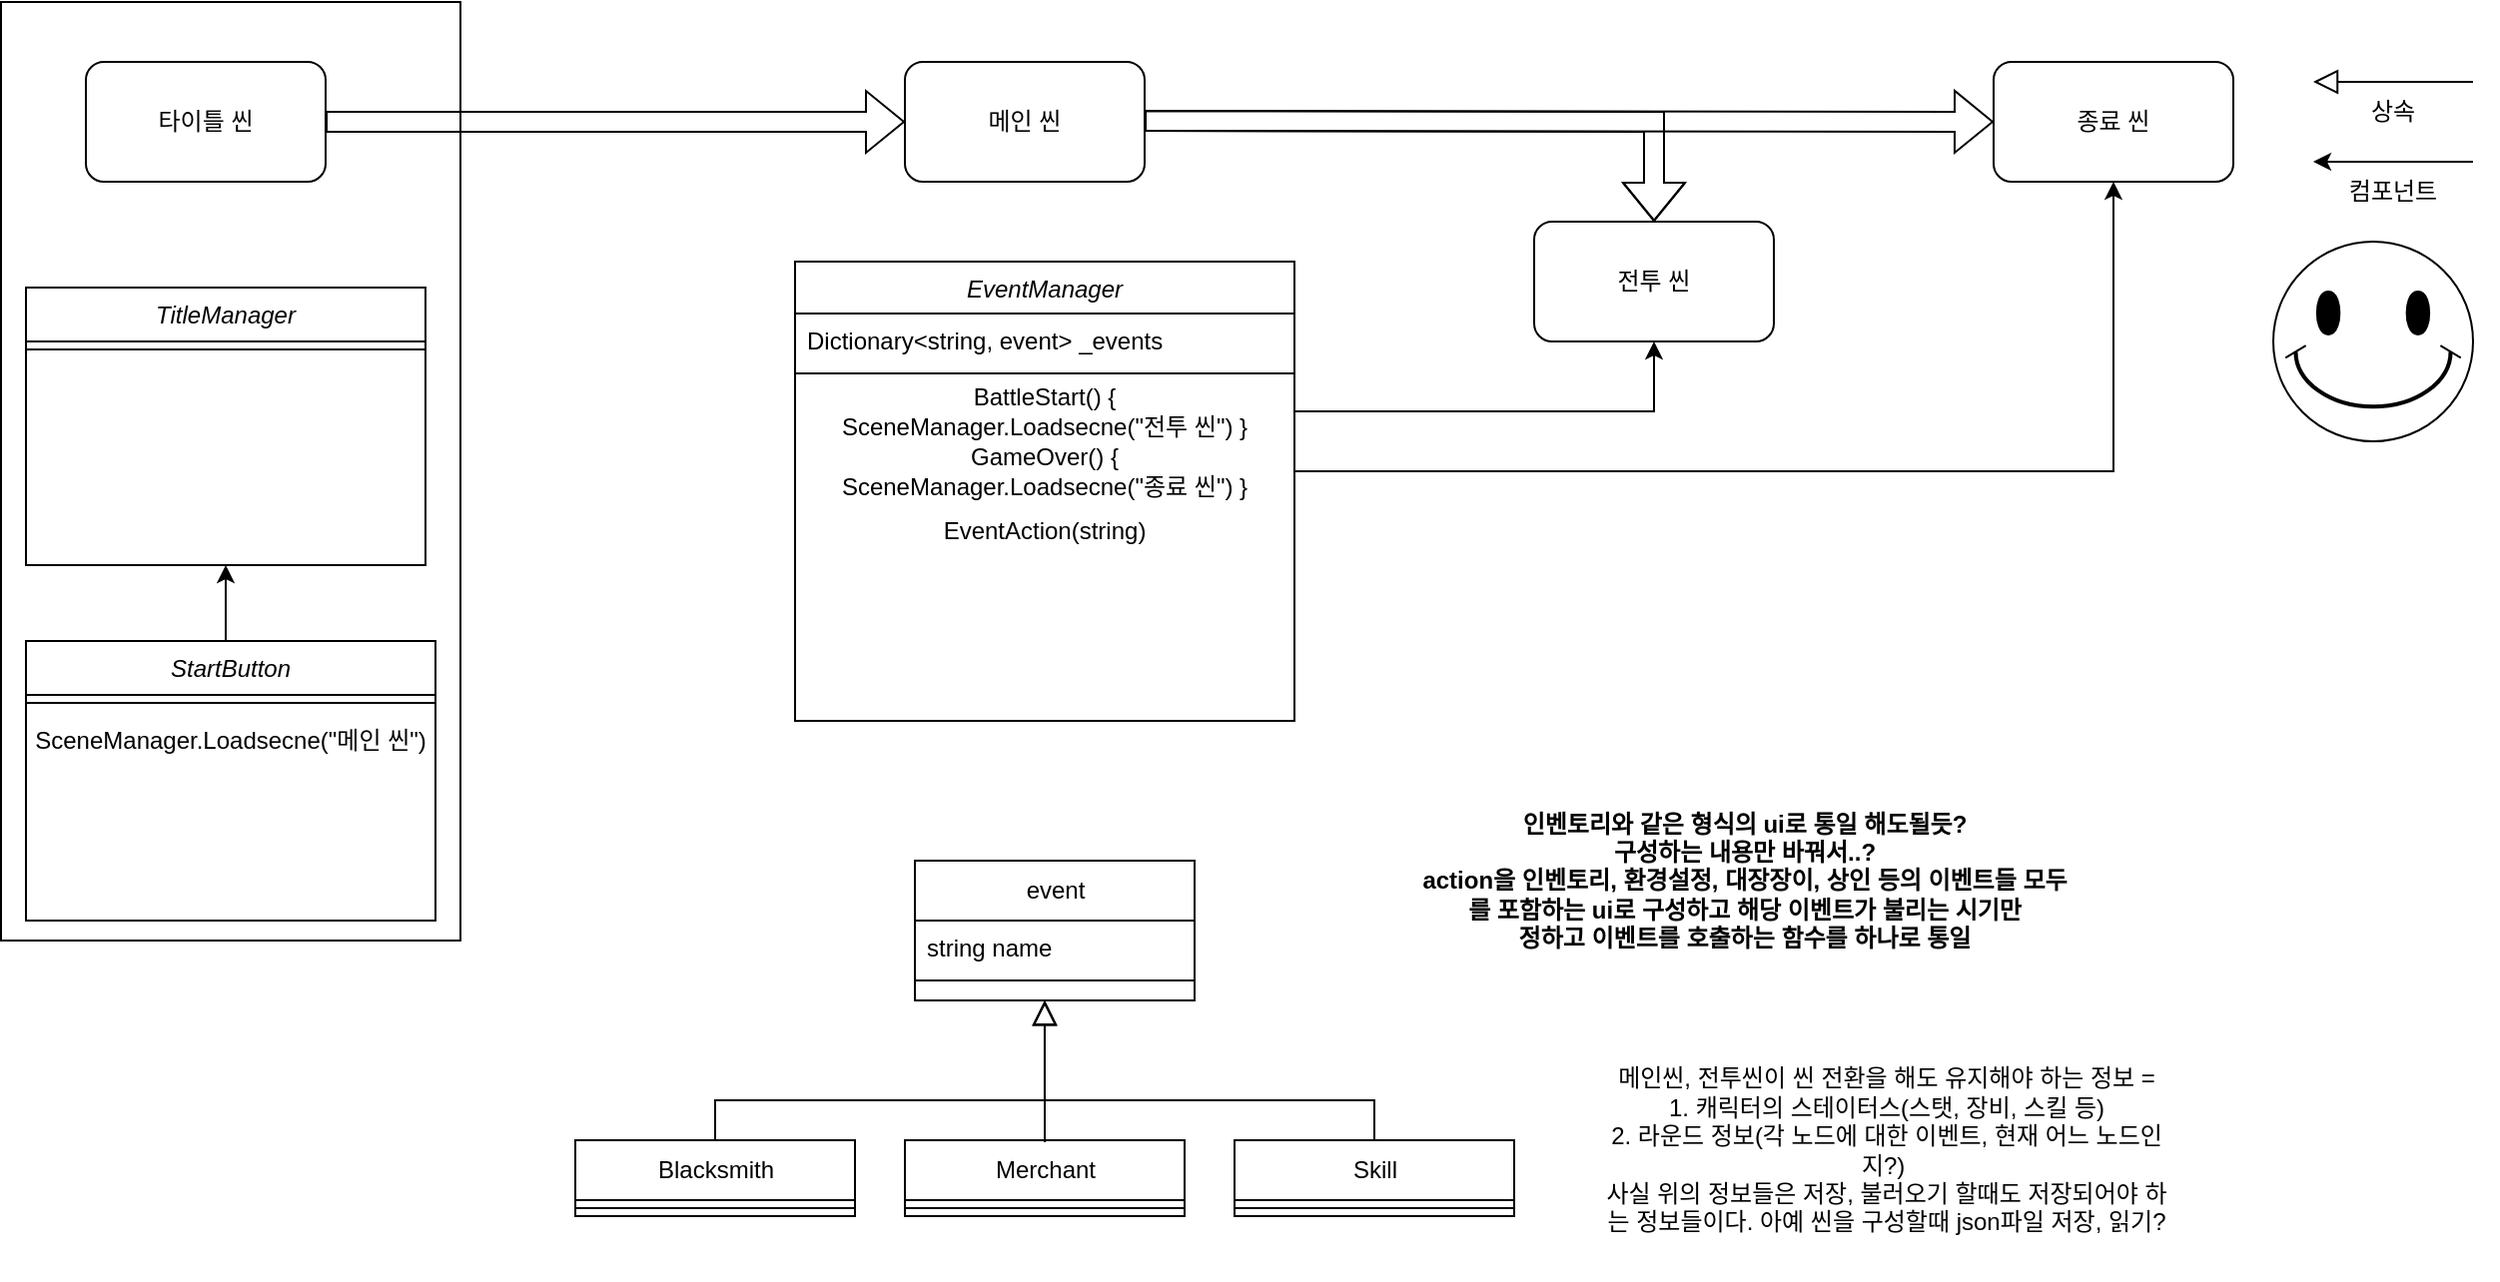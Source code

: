 <mxfile version="21.2.1" type="github">
  <diagram id="C5RBs43oDa-KdzZeNtuy" name="Page-1">
    <mxGraphModel dx="2629" dy="2066" grid="1" gridSize="10" guides="1" tooltips="1" connect="1" arrows="1" fold="1" page="1" pageScale="1" pageWidth="827" pageHeight="1169" math="0" shadow="0">
      <root>
        <mxCell id="WIyWlLk6GJQsqaUBKTNV-0" />
        <mxCell id="WIyWlLk6GJQsqaUBKTNV-1" parent="WIyWlLk6GJQsqaUBKTNV-0" />
        <mxCell id="Y8M9MO8NN97qPmSPEtLH-23" value="" style="rounded=0;whiteSpace=wrap;html=1;fontFamily=Helvetica;fontSize=12;fontColor=default;fillColor=none;gradientColor=none;" parent="WIyWlLk6GJQsqaUBKTNV-1" vertex="1">
          <mxGeometry x="-757.5" y="-960" width="230" height="470" as="geometry" />
        </mxCell>
        <mxCell id="zkfFHV4jXpPFQw0GAbJ--0" value="EventManager" style="swimlane;fontStyle=2;align=center;verticalAlign=top;childLayout=stackLayout;horizontal=1;startSize=26;horizontalStack=0;resizeParent=1;resizeLast=0;collapsible=1;marginBottom=0;rounded=0;shadow=0;strokeWidth=1;" parent="WIyWlLk6GJQsqaUBKTNV-1" vertex="1">
          <mxGeometry x="-360" y="-830" width="250" height="230" as="geometry">
            <mxRectangle x="230" y="140" width="160" height="26" as="alternateBounds" />
          </mxGeometry>
        </mxCell>
        <mxCell id="zkfFHV4jXpPFQw0GAbJ--7" value="Dictionary&lt;string, event&gt; _events" style="text;align=left;verticalAlign=top;spacingLeft=4;spacingRight=4;overflow=hidden;rotatable=0;points=[[0,0.5],[1,0.5]];portConstraint=eastwest;" parent="zkfFHV4jXpPFQw0GAbJ--0" vertex="1">
          <mxGeometry y="26" width="250" height="26" as="geometry" />
        </mxCell>
        <mxCell id="zkfFHV4jXpPFQw0GAbJ--4" value="" style="line;html=1;strokeWidth=1;align=left;verticalAlign=middle;spacingTop=-1;spacingLeft=3;spacingRight=3;rotatable=0;labelPosition=right;points=[];portConstraint=eastwest;" parent="zkfFHV4jXpPFQw0GAbJ--0" vertex="1">
          <mxGeometry y="52" width="250" height="8" as="geometry" />
        </mxCell>
        <mxCell id="Y8M9MO8NN97qPmSPEtLH-46" value="BattleStart() {&lt;br&gt;SceneManager.Loadsecne(&quot;전투 씬&quot;) }" style="text;html=1;strokeColor=none;fillColor=none;align=center;verticalAlign=middle;whiteSpace=wrap;rounded=0;" parent="zkfFHV4jXpPFQw0GAbJ--0" vertex="1">
          <mxGeometry y="60" width="250" height="30" as="geometry" />
        </mxCell>
        <mxCell id="Y8M9MO8NN97qPmSPEtLH-48" value="GameOver() {&lt;br&gt;SceneManager.Loadsecne(&quot;종료 씬&quot;) }" style="text;html=1;strokeColor=none;fillColor=none;align=center;verticalAlign=middle;whiteSpace=wrap;rounded=0;" parent="zkfFHV4jXpPFQw0GAbJ--0" vertex="1">
          <mxGeometry y="90" width="250" height="30" as="geometry" />
        </mxCell>
        <mxCell id="Y8M9MO8NN97qPmSPEtLH-54" value="EventAction(string)" style="text;html=1;strokeColor=none;fillColor=none;align=center;verticalAlign=middle;whiteSpace=wrap;rounded=0;" parent="zkfFHV4jXpPFQw0GAbJ--0" vertex="1">
          <mxGeometry y="120" width="250" height="30" as="geometry" />
        </mxCell>
        <mxCell id="Y8M9MO8NN97qPmSPEtLH-1" value="" style="rounded=1;whiteSpace=wrap;html=1;" parent="WIyWlLk6GJQsqaUBKTNV-1" vertex="1">
          <mxGeometry x="-715" y="-930" width="120" height="60" as="geometry" />
        </mxCell>
        <mxCell id="Y8M9MO8NN97qPmSPEtLH-2" value="타이틀 씬" style="text;html=1;strokeColor=none;fillColor=none;align=center;verticalAlign=middle;whiteSpace=wrap;rounded=0;" parent="WIyWlLk6GJQsqaUBKTNV-1" vertex="1">
          <mxGeometry x="-715" y="-930" width="120" height="60" as="geometry" />
        </mxCell>
        <mxCell id="Y8M9MO8NN97qPmSPEtLH-5" value="" style="rounded=1;whiteSpace=wrap;html=1;" parent="WIyWlLk6GJQsqaUBKTNV-1" vertex="1">
          <mxGeometry x="-305" y="-930" width="120" height="60" as="geometry" />
        </mxCell>
        <mxCell id="Y8M9MO8NN97qPmSPEtLH-6" value="메인 씬" style="text;html=1;strokeColor=none;fillColor=none;align=center;verticalAlign=middle;whiteSpace=wrap;rounded=0;" parent="WIyWlLk6GJQsqaUBKTNV-1" vertex="1">
          <mxGeometry x="-305" y="-930" width="120" height="60" as="geometry" />
        </mxCell>
        <mxCell id="Y8M9MO8NN97qPmSPEtLH-7" value="" style="rounded=1;whiteSpace=wrap;html=1;" parent="WIyWlLk6GJQsqaUBKTNV-1" vertex="1">
          <mxGeometry x="240" y="-930" width="120" height="60" as="geometry" />
        </mxCell>
        <mxCell id="Y8M9MO8NN97qPmSPEtLH-8" value="종료 씬" style="text;html=1;strokeColor=none;fillColor=none;align=center;verticalAlign=middle;whiteSpace=wrap;rounded=0;" parent="WIyWlLk6GJQsqaUBKTNV-1" vertex="1">
          <mxGeometry x="240" y="-930" width="120" height="60" as="geometry" />
        </mxCell>
        <mxCell id="Y8M9MO8NN97qPmSPEtLH-9" value="" style="rounded=1;whiteSpace=wrap;html=1;" parent="WIyWlLk6GJQsqaUBKTNV-1" vertex="1">
          <mxGeometry x="10" y="-850" width="120" height="60" as="geometry" />
        </mxCell>
        <mxCell id="Y8M9MO8NN97qPmSPEtLH-10" value="전투 씬" style="text;html=1;strokeColor=none;fillColor=none;align=center;verticalAlign=middle;whiteSpace=wrap;rounded=0;" parent="WIyWlLk6GJQsqaUBKTNV-1" vertex="1">
          <mxGeometry x="10" y="-850" width="120" height="60" as="geometry" />
        </mxCell>
        <mxCell id="Y8M9MO8NN97qPmSPEtLH-14" value="TitleManager" style="swimlane;fontStyle=2;align=center;verticalAlign=top;childLayout=stackLayout;horizontal=1;startSize=27;horizontalStack=0;resizeParent=1;resizeLast=0;collapsible=1;marginBottom=0;rounded=0;shadow=0;strokeWidth=1;" parent="WIyWlLk6GJQsqaUBKTNV-1" vertex="1">
          <mxGeometry x="-745" y="-817" width="200" height="139" as="geometry">
            <mxRectangle x="230" y="140" width="160" height="26" as="alternateBounds" />
          </mxGeometry>
        </mxCell>
        <mxCell id="Y8M9MO8NN97qPmSPEtLH-18" value="" style="line;html=1;strokeWidth=1;align=left;verticalAlign=middle;spacingTop=-1;spacingLeft=3;spacingRight=3;rotatable=0;labelPosition=right;points=[];portConstraint=eastwest;" parent="Y8M9MO8NN97qPmSPEtLH-14" vertex="1">
          <mxGeometry y="27" width="200" height="8" as="geometry" />
        </mxCell>
        <mxCell id="Y8M9MO8NN97qPmSPEtLH-31" style="edgeStyle=orthogonalEdgeStyle;rounded=0;orthogonalLoop=1;jettySize=auto;html=1;exitX=0.5;exitY=0;exitDx=0;exitDy=0;entryX=0.5;entryY=1;entryDx=0;entryDy=0;fontFamily=Helvetica;fontSize=12;fontColor=default;" parent="WIyWlLk6GJQsqaUBKTNV-1" source="Y8M9MO8NN97qPmSPEtLH-28" target="Y8M9MO8NN97qPmSPEtLH-14" edge="1">
          <mxGeometry relative="1" as="geometry" />
        </mxCell>
        <mxCell id="Y8M9MO8NN97qPmSPEtLH-28" value="StartButton" style="swimlane;fontStyle=2;align=center;verticalAlign=top;childLayout=stackLayout;horizontal=1;startSize=27;horizontalStack=0;resizeParent=1;resizeLast=0;collapsible=1;marginBottom=0;rounded=0;shadow=0;strokeWidth=1;" parent="WIyWlLk6GJQsqaUBKTNV-1" vertex="1">
          <mxGeometry x="-745" y="-640" width="205" height="140" as="geometry">
            <mxRectangle x="230" y="140" width="160" height="26" as="alternateBounds" />
          </mxGeometry>
        </mxCell>
        <mxCell id="Y8M9MO8NN97qPmSPEtLH-29" value="" style="line;html=1;strokeWidth=1;align=left;verticalAlign=middle;spacingTop=-1;spacingLeft=3;spacingRight=3;rotatable=0;labelPosition=right;points=[];portConstraint=eastwest;" parent="Y8M9MO8NN97qPmSPEtLH-28" vertex="1">
          <mxGeometry y="27" width="205" height="8" as="geometry" />
        </mxCell>
        <mxCell id="Y8M9MO8NN97qPmSPEtLH-30" value="SceneManager.Loadsecne(&quot;메인 씬&quot;)" style="text;html=1;strokeColor=none;fillColor=none;align=center;verticalAlign=middle;whiteSpace=wrap;rounded=0;" parent="Y8M9MO8NN97qPmSPEtLH-28" vertex="1">
          <mxGeometry y="35" width="205" height="30" as="geometry" />
        </mxCell>
        <mxCell id="Y8M9MO8NN97qPmSPEtLH-32" style="edgeStyle=orthogonalEdgeStyle;rounded=0;orthogonalLoop=1;jettySize=auto;html=1;" parent="WIyWlLk6GJQsqaUBKTNV-1" edge="1">
          <mxGeometry relative="1" as="geometry">
            <mxPoint x="480" y="-880" as="sourcePoint" />
            <mxPoint x="400" y="-880" as="targetPoint" />
          </mxGeometry>
        </mxCell>
        <mxCell id="Y8M9MO8NN97qPmSPEtLH-33" value="" style="endArrow=block;endSize=10;endFill=0;shadow=0;strokeWidth=1;rounded=0;edgeStyle=elbowEdgeStyle;elbow=vertical;" parent="WIyWlLk6GJQsqaUBKTNV-1" edge="1">
          <mxGeometry width="160" relative="1" as="geometry">
            <mxPoint x="480" y="-920" as="sourcePoint" />
            <mxPoint x="400" y="-920" as="targetPoint" />
          </mxGeometry>
        </mxCell>
        <mxCell id="Y8M9MO8NN97qPmSPEtLH-34" value="컴포넌트" style="text;html=1;strokeColor=none;fillColor=none;align=center;verticalAlign=middle;whiteSpace=wrap;rounded=0;fontSize=12;fontFamily=Helvetica;fontColor=default;" parent="WIyWlLk6GJQsqaUBKTNV-1" vertex="1">
          <mxGeometry x="400" y="-880" width="80" height="30" as="geometry" />
        </mxCell>
        <mxCell id="Y8M9MO8NN97qPmSPEtLH-35" value="상속" style="text;html=1;strokeColor=none;fillColor=none;align=center;verticalAlign=middle;whiteSpace=wrap;rounded=0;fontSize=12;fontFamily=Helvetica;fontColor=default;" parent="WIyWlLk6GJQsqaUBKTNV-1" vertex="1">
          <mxGeometry x="400" y="-920" width="80" height="30" as="geometry" />
        </mxCell>
        <mxCell id="Y8M9MO8NN97qPmSPEtLH-37" value="" style="shape=flexArrow;endArrow=classic;html=1;rounded=0;fontFamily=Helvetica;fontSize=12;fontColor=default;" parent="WIyWlLk6GJQsqaUBKTNV-1" target="Y8M9MO8NN97qPmSPEtLH-6" edge="1">
          <mxGeometry width="50" height="50" relative="1" as="geometry">
            <mxPoint x="-595" y="-900" as="sourcePoint" />
            <mxPoint x="-545" y="-950" as="targetPoint" />
            <Array as="points" />
          </mxGeometry>
        </mxCell>
        <mxCell id="Y8M9MO8NN97qPmSPEtLH-38" value="" style="shape=flexArrow;endArrow=classic;html=1;rounded=0;fontFamily=Helvetica;fontSize=12;fontColor=default;entryX=0;entryY=0.5;entryDx=0;entryDy=0;" parent="WIyWlLk6GJQsqaUBKTNV-1" target="Y8M9MO8NN97qPmSPEtLH-8" edge="1">
          <mxGeometry width="50" height="50" relative="1" as="geometry">
            <mxPoint x="-185" y="-900.5" as="sourcePoint" />
            <mxPoint x="105" y="-900.5" as="targetPoint" />
            <Array as="points" />
          </mxGeometry>
        </mxCell>
        <mxCell id="Y8M9MO8NN97qPmSPEtLH-42" value="" style="shape=flexArrow;endArrow=classic;html=1;rounded=0;fontFamily=Helvetica;fontSize=12;fontColor=default;entryX=0.5;entryY=0;entryDx=0;entryDy=0;" parent="WIyWlLk6GJQsqaUBKTNV-1" target="Y8M9MO8NN97qPmSPEtLH-10" edge="1">
          <mxGeometry width="50" height="50" relative="1" as="geometry">
            <mxPoint x="-185" y="-900.5" as="sourcePoint" />
            <mxPoint x="595" y="-900" as="targetPoint" />
            <Array as="points">
              <mxPoint x="70" y="-900" />
            </Array>
          </mxGeometry>
        </mxCell>
        <mxCell id="Y8M9MO8NN97qPmSPEtLH-59" value="event" style="swimlane;fontStyle=0;childLayout=stackLayout;horizontal=1;startSize=30;fillColor=none;horizontalStack=0;resizeParent=1;resizeParentMax=0;resizeLast=0;collapsible=1;marginBottom=0;html=1;rounded=0;fontFamily=Helvetica;fontSize=12;fontColor=default;" parent="WIyWlLk6GJQsqaUBKTNV-1" vertex="1">
          <mxGeometry x="-300" y="-530" width="140" height="70" as="geometry">
            <mxRectangle x="-360" y="-500" width="70" height="30" as="alternateBounds" />
          </mxGeometry>
        </mxCell>
        <mxCell id="Y8M9MO8NN97qPmSPEtLH-60" value="string name" style="text;strokeColor=none;fillColor=none;align=left;verticalAlign=top;spacingLeft=4;spacingRight=4;overflow=hidden;rotatable=0;points=[[0,0.5],[1,0.5]];portConstraint=eastwest;whiteSpace=wrap;html=1;fontSize=12;fontFamily=Helvetica;fontColor=default;" parent="Y8M9MO8NN97qPmSPEtLH-59" vertex="1">
          <mxGeometry y="30" width="140" height="26" as="geometry" />
        </mxCell>
        <mxCell id="EGVbobSlY5kvLiHjOKlU-16" value="" style="line;html=1;strokeWidth=1;align=left;verticalAlign=middle;spacingTop=-1;spacingLeft=3;spacingRight=3;rotatable=0;labelPosition=right;points=[];portConstraint=eastwest;" vertex="1" parent="Y8M9MO8NN97qPmSPEtLH-59">
          <mxGeometry y="56" width="140" height="8" as="geometry" />
        </mxCell>
        <mxCell id="Y8M9MO8NN97qPmSPEtLH-62" value="Item 3" style="text;strokeColor=none;fillColor=none;align=left;verticalAlign=top;spacingLeft=4;spacingRight=4;overflow=hidden;rotatable=0;points=[[0,0.5],[1,0.5]];portConstraint=eastwest;whiteSpace=wrap;html=1;fontSize=12;fontFamily=Helvetica;fontColor=default;" parent="Y8M9MO8NN97qPmSPEtLH-59" vertex="1">
          <mxGeometry y="64" width="140" height="6" as="geometry" />
        </mxCell>
        <mxCell id="Y8M9MO8NN97qPmSPEtLH-63" value="인벤토리와 같은 형식의 ui로 통일 해도될듯?&lt;br&gt;구성하는 내용만 바꿔서..?&lt;br&gt;action을 인벤토리, 환경설정, 대장장이, 상인 등의 이벤트들 모두&lt;br&gt;를 포함하는 ui로 구성하고 해당 이벤트가 불리는 시기만&lt;br&gt;정하고 이벤트를 호출하는 함수를 하나로 통일&lt;br&gt;" style="text;strokeColor=none;fillColor=none;html=1;fontSize=12;fontStyle=1;verticalAlign=middle;align=center;fontFamily=Helvetica;fontColor=default;" parent="WIyWlLk6GJQsqaUBKTNV-1" vertex="1">
          <mxGeometry x="-40" y="-570" width="310" height="100" as="geometry" />
        </mxCell>
        <mxCell id="EGVbobSlY5kvLiHjOKlU-0" value="메인씬, 전투씬이 씬 전환을 해도 유지해야 하는 정보 = &lt;br&gt;1. 캐릭터의 스테이터스(스탯, 장비, 스킬 등)&lt;br&gt;2. 라운드 정보(각 노드에 대한 이벤트, 현재 어느 노드인지?)&amp;nbsp;&lt;br&gt;사실 위의 정보들은 저장, 불러오기 할때도 저장되어야 하는 정보들이다. 아예 씬을 구성할때 json파일 저장, 읽기?" style="text;html=1;strokeColor=none;fillColor=none;align=center;verticalAlign=middle;whiteSpace=wrap;rounded=0;" vertex="1" parent="WIyWlLk6GJQsqaUBKTNV-1">
          <mxGeometry x="40" y="-450" width="293" height="130" as="geometry" />
        </mxCell>
        <mxCell id="EGVbobSlY5kvLiHjOKlU-17" value="" style="endArrow=block;endSize=10;endFill=0;shadow=0;strokeWidth=1;rounded=0;edgeStyle=elbowEdgeStyle;elbow=vertical;exitX=0.5;exitY=0;exitDx=0;exitDy=0;entryX=0.464;entryY=1.026;entryDx=0;entryDy=0;entryPerimeter=0;" edge="1" parent="WIyWlLk6GJQsqaUBKTNV-1" source="EGVbobSlY5kvLiHjOKlU-18" target="Y8M9MO8NN97qPmSPEtLH-62">
          <mxGeometry width="160" relative="1" as="geometry">
            <mxPoint x="-340" y="-394" as="sourcePoint" />
            <mxPoint x="-260" y="-400" as="targetPoint" />
            <Array as="points">
              <mxPoint x="-290" y="-410" />
            </Array>
          </mxGeometry>
        </mxCell>
        <mxCell id="EGVbobSlY5kvLiHjOKlU-18" value="Blacksmith" style="swimlane;fontStyle=0;childLayout=stackLayout;horizontal=1;startSize=30;fillColor=none;horizontalStack=0;resizeParent=1;resizeParentMax=0;resizeLast=0;collapsible=1;marginBottom=0;html=1;rounded=0;fontFamily=Helvetica;fontSize=12;fontColor=default;" vertex="1" parent="WIyWlLk6GJQsqaUBKTNV-1">
          <mxGeometry x="-470" y="-390" width="140" height="38" as="geometry">
            <mxRectangle x="-360" y="-500" width="70" height="30" as="alternateBounds" />
          </mxGeometry>
        </mxCell>
        <mxCell id="EGVbobSlY5kvLiHjOKlU-20" value="" style="line;html=1;strokeWidth=1;align=left;verticalAlign=middle;spacingTop=-1;spacingLeft=3;spacingRight=3;rotatable=0;labelPosition=right;points=[];portConstraint=eastwest;" vertex="1" parent="EGVbobSlY5kvLiHjOKlU-18">
          <mxGeometry y="30" width="140" height="8" as="geometry" />
        </mxCell>
        <mxCell id="EGVbobSlY5kvLiHjOKlU-23" value="Merchant" style="swimlane;fontStyle=0;childLayout=stackLayout;horizontal=1;startSize=30;fillColor=none;horizontalStack=0;resizeParent=1;resizeParentMax=0;resizeLast=0;collapsible=1;marginBottom=0;html=1;rounded=0;fontFamily=Helvetica;fontSize=12;fontColor=default;" vertex="1" parent="WIyWlLk6GJQsqaUBKTNV-1">
          <mxGeometry x="-305" y="-390" width="140" height="38" as="geometry">
            <mxRectangle x="-360" y="-500" width="70" height="30" as="alternateBounds" />
          </mxGeometry>
        </mxCell>
        <mxCell id="EGVbobSlY5kvLiHjOKlU-25" value="" style="line;html=1;strokeWidth=1;align=left;verticalAlign=middle;spacingTop=-1;spacingLeft=3;spacingRight=3;rotatable=0;labelPosition=right;points=[];portConstraint=eastwest;" vertex="1" parent="EGVbobSlY5kvLiHjOKlU-23">
          <mxGeometry y="30" width="140" height="8" as="geometry" />
        </mxCell>
        <mxCell id="EGVbobSlY5kvLiHjOKlU-34" value="" style="endArrow=block;endSize=10;endFill=0;shadow=0;strokeWidth=1;rounded=0;edgeStyle=elbowEdgeStyle;elbow=vertical;exitX=0.5;exitY=0;exitDx=0;exitDy=0;" edge="1" parent="WIyWlLk6GJQsqaUBKTNV-1">
          <mxGeometry width="160" relative="1" as="geometry">
            <mxPoint x="-235" y="-389" as="sourcePoint" />
            <mxPoint x="-235" y="-460" as="targetPoint" />
            <Array as="points">
              <mxPoint y="-400" />
            </Array>
          </mxGeometry>
        </mxCell>
        <mxCell id="EGVbobSlY5kvLiHjOKlU-35" value="" style="endArrow=block;endSize=10;endFill=0;shadow=0;strokeWidth=1;rounded=0;edgeStyle=elbowEdgeStyle;elbow=vertical;" edge="1" parent="WIyWlLk6GJQsqaUBKTNV-1">
          <mxGeometry width="160" relative="1" as="geometry">
            <mxPoint x="-70" y="-390" as="sourcePoint" />
            <mxPoint x="-235" y="-460" as="targetPoint" />
            <Array as="points">
              <mxPoint x="-290" y="-410" />
            </Array>
          </mxGeometry>
        </mxCell>
        <mxCell id="EGVbobSlY5kvLiHjOKlU-36" value="Skill" style="swimlane;fontStyle=0;childLayout=stackLayout;horizontal=1;startSize=30;fillColor=none;horizontalStack=0;resizeParent=1;resizeParentMax=0;resizeLast=0;collapsible=1;marginBottom=0;html=1;rounded=0;fontFamily=Helvetica;fontSize=12;fontColor=default;" vertex="1" parent="WIyWlLk6GJQsqaUBKTNV-1">
          <mxGeometry x="-140" y="-390" width="140" height="38" as="geometry">
            <mxRectangle x="-360" y="-500" width="70" height="30" as="alternateBounds" />
          </mxGeometry>
        </mxCell>
        <mxCell id="EGVbobSlY5kvLiHjOKlU-38" value="" style="line;html=1;strokeWidth=1;align=left;verticalAlign=middle;spacingTop=-1;spacingLeft=3;spacingRight=3;rotatable=0;labelPosition=right;points=[];portConstraint=eastwest;" vertex="1" parent="EGVbobSlY5kvLiHjOKlU-36">
          <mxGeometry y="30" width="140" height="8" as="geometry" />
        </mxCell>
        <mxCell id="EGVbobSlY5kvLiHjOKlU-40" value="" style="verticalLabelPosition=bottom;verticalAlign=top;html=1;shape=mxgraph.basic.smiley" vertex="1" parent="WIyWlLk6GJQsqaUBKTNV-1">
          <mxGeometry x="380" y="-840" width="100" height="100" as="geometry" />
        </mxCell>
        <mxCell id="EGVbobSlY5kvLiHjOKlU-43" style="edgeStyle=orthogonalEdgeStyle;rounded=0;orthogonalLoop=1;jettySize=auto;html=1;" edge="1" parent="WIyWlLk6GJQsqaUBKTNV-1" source="Y8M9MO8NN97qPmSPEtLH-46" target="Y8M9MO8NN97qPmSPEtLH-10">
          <mxGeometry relative="1" as="geometry" />
        </mxCell>
        <mxCell id="EGVbobSlY5kvLiHjOKlU-44" style="edgeStyle=orthogonalEdgeStyle;rounded=0;orthogonalLoop=1;jettySize=auto;html=1;" edge="1" parent="WIyWlLk6GJQsqaUBKTNV-1" source="Y8M9MO8NN97qPmSPEtLH-48" target="Y8M9MO8NN97qPmSPEtLH-8">
          <mxGeometry relative="1" as="geometry" />
        </mxCell>
      </root>
    </mxGraphModel>
  </diagram>
</mxfile>
